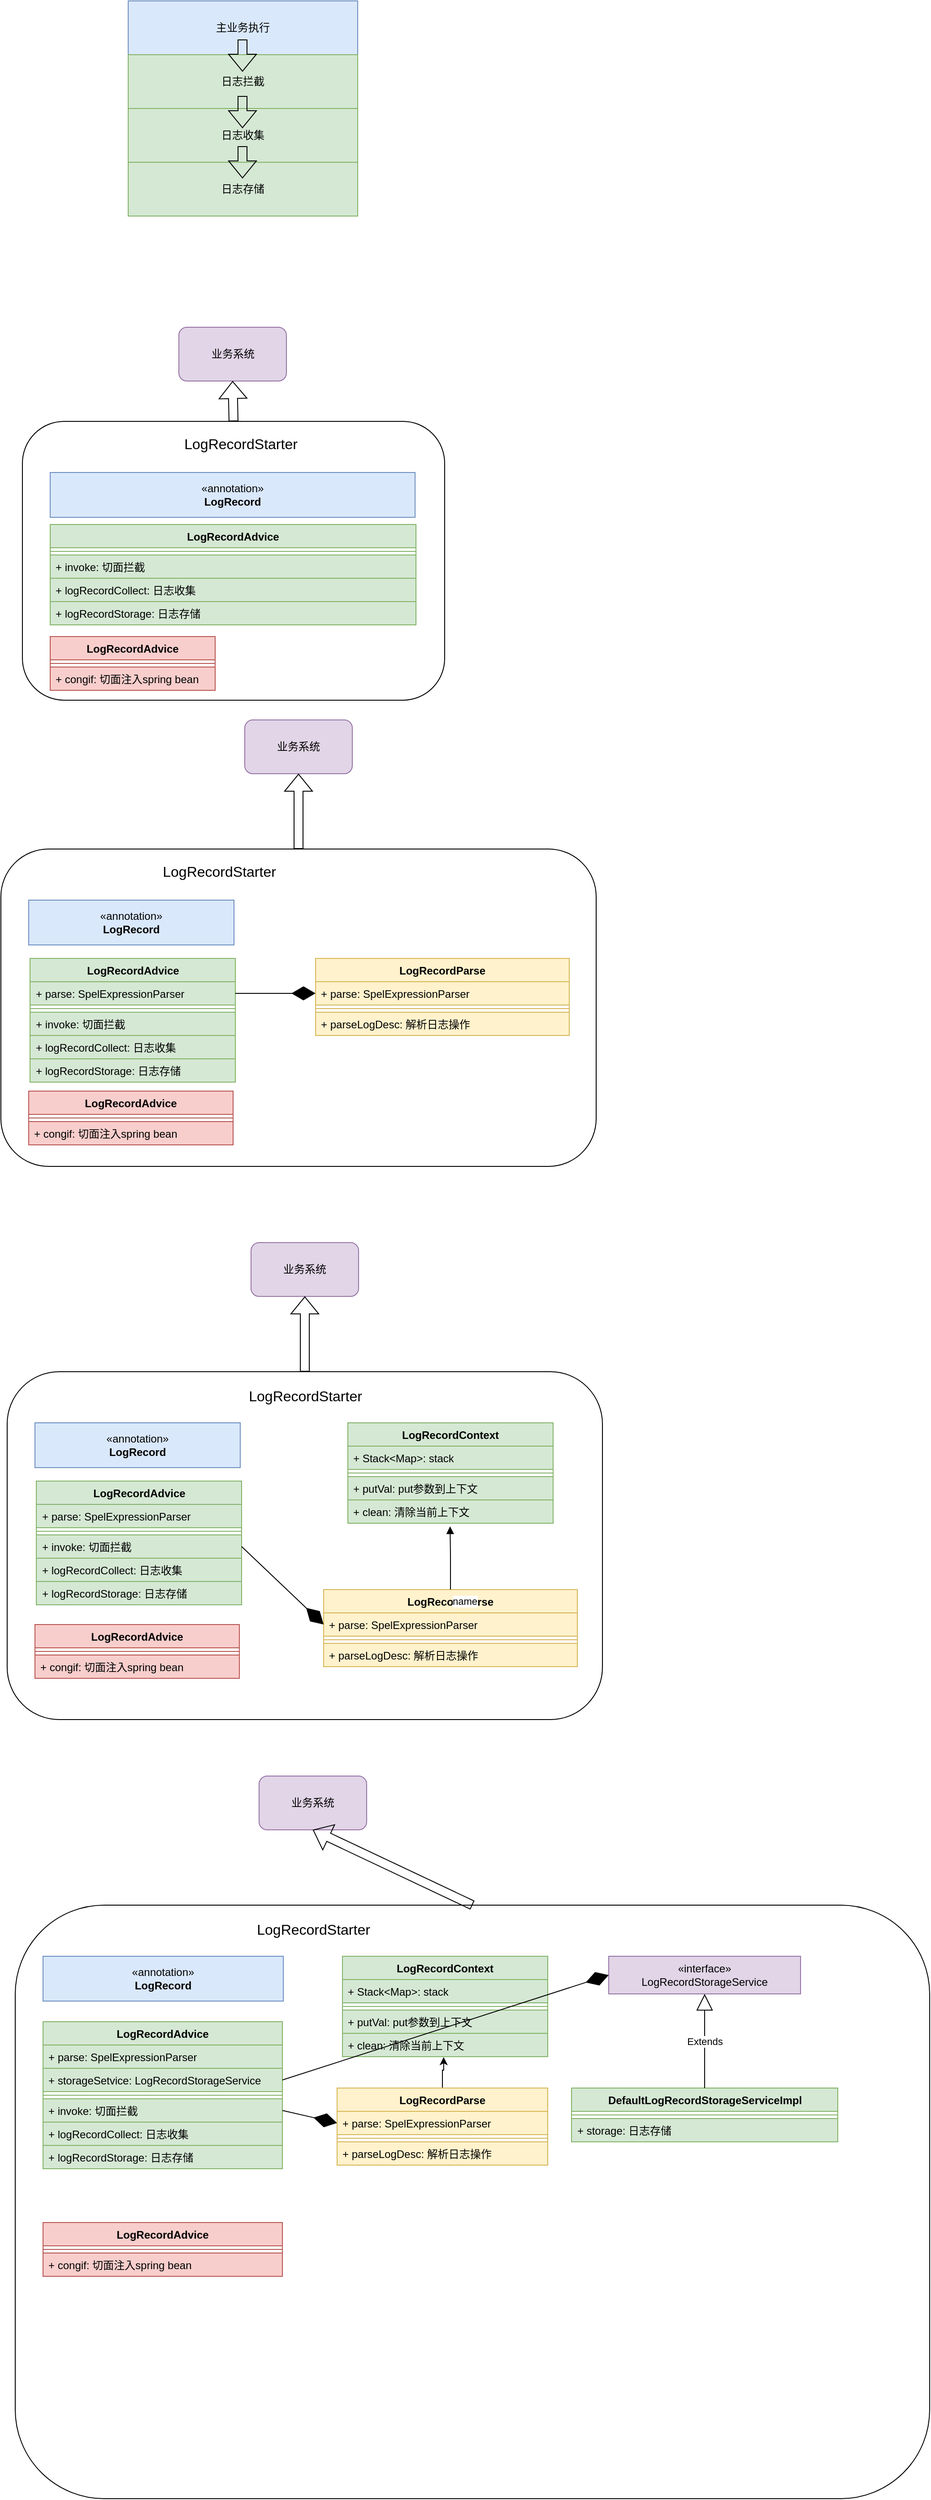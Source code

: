 <mxfile version="21.6.2" type="github">
  <diagram name="第 1 页" id="xs4n87azNwswCmorah3y">
    <mxGraphModel dx="954" dy="616" grid="0" gridSize="10" guides="1" tooltips="1" connect="1" arrows="1" fold="1" page="0" pageScale="1" pageWidth="827" pageHeight="1169" math="0" shadow="0">
      <root>
        <mxCell id="0" />
        <mxCell id="1" parent="0" />
        <mxCell id="AZZZVH1Z4GccfO3t_m8a-24" value="" style="rounded=1;whiteSpace=wrap;html=1;" vertex="1" parent="1">
          <mxGeometry x="128" y="562" width="471" height="311" as="geometry" />
        </mxCell>
        <mxCell id="AZZZVH1Z4GccfO3t_m8a-1" value="主业务执行" style="rounded=0;whiteSpace=wrap;html=1;fillColor=#dae8fc;strokeColor=#6c8ebf;" vertex="1" parent="1">
          <mxGeometry x="246" y="93" width="256" height="60" as="geometry" />
        </mxCell>
        <mxCell id="AZZZVH1Z4GccfO3t_m8a-2" value="日志拦截" style="rounded=0;whiteSpace=wrap;html=1;fillColor=#d5e8d4;strokeColor=#82b366;" vertex="1" parent="1">
          <mxGeometry x="246" y="153" width="256" height="60" as="geometry" />
        </mxCell>
        <mxCell id="AZZZVH1Z4GccfO3t_m8a-3" value="日志收集" style="rounded=0;whiteSpace=wrap;html=1;fillColor=#d5e8d4;strokeColor=#82b366;" vertex="1" parent="1">
          <mxGeometry x="246" y="213" width="256" height="60" as="geometry" />
        </mxCell>
        <mxCell id="AZZZVH1Z4GccfO3t_m8a-4" value="日志存储" style="rounded=0;whiteSpace=wrap;html=1;fillColor=#d5e8d4;strokeColor=#82b366;" vertex="1" parent="1">
          <mxGeometry x="246" y="273" width="256" height="60" as="geometry" />
        </mxCell>
        <mxCell id="AZZZVH1Z4GccfO3t_m8a-5" value="" style="shape=flexArrow;endArrow=classic;html=1;rounded=0;" edge="1" parent="1">
          <mxGeometry width="50" height="50" relative="1" as="geometry">
            <mxPoint x="373.5" y="136" as="sourcePoint" />
            <mxPoint x="373.5" y="172" as="targetPoint" />
          </mxGeometry>
        </mxCell>
        <mxCell id="AZZZVH1Z4GccfO3t_m8a-6" value="" style="shape=flexArrow;endArrow=classic;html=1;rounded=0;" edge="1" parent="1">
          <mxGeometry width="50" height="50" relative="1" as="geometry">
            <mxPoint x="373.5" y="199" as="sourcePoint" />
            <mxPoint x="373.5" y="235" as="targetPoint" />
          </mxGeometry>
        </mxCell>
        <mxCell id="AZZZVH1Z4GccfO3t_m8a-7" value="" style="shape=flexArrow;endArrow=classic;html=1;rounded=0;" edge="1" parent="1">
          <mxGeometry width="50" height="50" relative="1" as="geometry">
            <mxPoint x="373.5" y="255" as="sourcePoint" />
            <mxPoint x="373.5" y="291" as="targetPoint" />
          </mxGeometry>
        </mxCell>
        <mxCell id="AZZZVH1Z4GccfO3t_m8a-12" value="«annotation»&lt;br&gt;&lt;b&gt;LogRecord&lt;/b&gt;" style="html=1;whiteSpace=wrap;fillColor=#dae8fc;strokeColor=#6c8ebf;" vertex="1" parent="1">
          <mxGeometry x="159" y="619" width="407" height="50" as="geometry" />
        </mxCell>
        <mxCell id="AZZZVH1Z4GccfO3t_m8a-13" value="LogRecordAdvice" style="swimlane;fontStyle=1;align=center;verticalAlign=top;childLayout=stackLayout;horizontal=1;startSize=26;horizontalStack=0;resizeParent=1;resizeParentMax=0;resizeLast=0;collapsible=1;marginBottom=0;whiteSpace=wrap;html=1;fillColor=#d5e8d4;strokeColor=#82b366;" vertex="1" parent="1">
          <mxGeometry x="159" y="677" width="408" height="112" as="geometry" />
        </mxCell>
        <mxCell id="AZZZVH1Z4GccfO3t_m8a-15" value="" style="line;strokeWidth=1;fillColor=#d5e8d4;align=left;verticalAlign=middle;spacingTop=-1;spacingLeft=3;spacingRight=3;rotatable=0;labelPosition=right;points=[];portConstraint=eastwest;strokeColor=#82b366;" vertex="1" parent="AZZZVH1Z4GccfO3t_m8a-13">
          <mxGeometry y="26" width="408" height="8" as="geometry" />
        </mxCell>
        <mxCell id="AZZZVH1Z4GccfO3t_m8a-17" value="+&amp;nbsp;invoke&lt;span style=&quot;background-color: initial;&quot;&gt;: 切面拦截&lt;/span&gt;" style="text;strokeColor=#82b366;fillColor=#d5e8d4;align=left;verticalAlign=top;spacingLeft=4;spacingRight=4;overflow=hidden;rotatable=0;points=[[0,0.5],[1,0.5]];portConstraint=eastwest;whiteSpace=wrap;html=1;" vertex="1" parent="AZZZVH1Z4GccfO3t_m8a-13">
          <mxGeometry y="34" width="408" height="26" as="geometry" />
        </mxCell>
        <mxCell id="AZZZVH1Z4GccfO3t_m8a-16" value="+&amp;nbsp;logRecordCollect&lt;span style=&quot;background-color: initial;&quot;&gt;: 日志收集&lt;/span&gt;" style="text;strokeColor=#82b366;fillColor=#d5e8d4;align=left;verticalAlign=top;spacingLeft=4;spacingRight=4;overflow=hidden;rotatable=0;points=[[0,0.5],[1,0.5]];portConstraint=eastwest;whiteSpace=wrap;html=1;" vertex="1" parent="AZZZVH1Z4GccfO3t_m8a-13">
          <mxGeometry y="60" width="408" height="26" as="geometry" />
        </mxCell>
        <mxCell id="AZZZVH1Z4GccfO3t_m8a-18" value="+&amp;nbsp;logRecordStorage&lt;span style=&quot;background-color: initial;&quot;&gt;: 日志存储&lt;/span&gt;" style="text;strokeColor=#82b366;fillColor=#d5e8d4;align=left;verticalAlign=top;spacingLeft=4;spacingRight=4;overflow=hidden;rotatable=0;points=[[0,0.5],[1,0.5]];portConstraint=eastwest;whiteSpace=wrap;html=1;" vertex="1" parent="AZZZVH1Z4GccfO3t_m8a-13">
          <mxGeometry y="86" width="408" height="26" as="geometry" />
        </mxCell>
        <mxCell id="AZZZVH1Z4GccfO3t_m8a-19" value="LogRecordAdvice" style="swimlane;fontStyle=1;align=center;verticalAlign=top;childLayout=stackLayout;horizontal=1;startSize=26;horizontalStack=0;resizeParent=1;resizeParentMax=0;resizeLast=0;collapsible=1;marginBottom=0;whiteSpace=wrap;html=1;fillColor=#f8cecc;strokeColor=#b85450;" vertex="1" parent="1">
          <mxGeometry x="159" y="802" width="184" height="60" as="geometry" />
        </mxCell>
        <mxCell id="AZZZVH1Z4GccfO3t_m8a-20" value="" style="line;strokeWidth=1;fillColor=#f8cecc;align=left;verticalAlign=middle;spacingTop=-1;spacingLeft=3;spacingRight=3;rotatable=0;labelPosition=right;points=[];portConstraint=eastwest;strokeColor=#b85450;" vertex="1" parent="AZZZVH1Z4GccfO3t_m8a-19">
          <mxGeometry y="26" width="184" height="8" as="geometry" />
        </mxCell>
        <mxCell id="AZZZVH1Z4GccfO3t_m8a-21" value="+&amp;nbsp;congif&lt;span style=&quot;background-color: initial;&quot;&gt;: 切面注入spring bean&lt;/span&gt;" style="text;strokeColor=#b85450;fillColor=#f8cecc;align=left;verticalAlign=top;spacingLeft=4;spacingRight=4;overflow=hidden;rotatable=0;points=[[0,0.5],[1,0.5]];portConstraint=eastwest;whiteSpace=wrap;html=1;" vertex="1" parent="AZZZVH1Z4GccfO3t_m8a-19">
          <mxGeometry y="34" width="184" height="26" as="geometry" />
        </mxCell>
        <mxCell id="AZZZVH1Z4GccfO3t_m8a-25" value="&lt;font style=&quot;font-size: 16px;&quot;&gt;LogRecordStarter&amp;nbsp;&lt;/font&gt;" style="text;html=1;strokeColor=none;fillColor=none;align=center;verticalAlign=middle;whiteSpace=wrap;rounded=0;" vertex="1" parent="1">
          <mxGeometry x="212" y="572" width="324" height="30" as="geometry" />
        </mxCell>
        <mxCell id="AZZZVH1Z4GccfO3t_m8a-26" value="业务系统" style="rounded=1;whiteSpace=wrap;html=1;fillColor=#e1d5e7;strokeColor=#9673a6;" vertex="1" parent="1">
          <mxGeometry x="302.5" y="457" width="120" height="60" as="geometry" />
        </mxCell>
        <mxCell id="AZZZVH1Z4GccfO3t_m8a-27" value="" style="shape=flexArrow;endArrow=classic;html=1;rounded=0;exitX=0.5;exitY=0;exitDx=0;exitDy=0;entryX=0.5;entryY=1;entryDx=0;entryDy=0;" edge="1" parent="1" source="AZZZVH1Z4GccfO3t_m8a-24" target="AZZZVH1Z4GccfO3t_m8a-26">
          <mxGeometry width="50" height="50" relative="1" as="geometry">
            <mxPoint x="372" y="522" as="sourcePoint" />
            <mxPoint x="483" y="520" as="targetPoint" />
          </mxGeometry>
        </mxCell>
        <mxCell id="AZZZVH1Z4GccfO3t_m8a-28" value="" style="rounded=1;whiteSpace=wrap;html=1;" vertex="1" parent="1">
          <mxGeometry x="104" y="1039" width="664" height="354" as="geometry" />
        </mxCell>
        <mxCell id="AZZZVH1Z4GccfO3t_m8a-29" value="«annotation»&lt;br&gt;&lt;b&gt;LogRecord&lt;/b&gt;" style="html=1;whiteSpace=wrap;fillColor=#dae8fc;strokeColor=#6c8ebf;" vertex="1" parent="1">
          <mxGeometry x="135" y="1096" width="229" height="50" as="geometry" />
        </mxCell>
        <mxCell id="AZZZVH1Z4GccfO3t_m8a-30" value="LogRecordAdvice" style="swimlane;fontStyle=1;align=center;verticalAlign=top;childLayout=stackLayout;horizontal=1;startSize=26;horizontalStack=0;resizeParent=1;resizeParentMax=0;resizeLast=0;collapsible=1;marginBottom=0;whiteSpace=wrap;html=1;fillColor=#d5e8d4;strokeColor=#82b366;" vertex="1" parent="1">
          <mxGeometry x="136.5" y="1161" width="229" height="138" as="geometry" />
        </mxCell>
        <mxCell id="AZZZVH1Z4GccfO3t_m8a-52" value="+ parse:&amp;nbsp;SpelExpressionParser" style="text;strokeColor=#82b366;fillColor=#d5e8d4;align=left;verticalAlign=top;spacingLeft=4;spacingRight=4;overflow=hidden;rotatable=0;points=[[0,0.5],[1,0.5]];portConstraint=eastwest;whiteSpace=wrap;html=1;" vertex="1" parent="AZZZVH1Z4GccfO3t_m8a-30">
          <mxGeometry y="26" width="229" height="26" as="geometry" />
        </mxCell>
        <mxCell id="AZZZVH1Z4GccfO3t_m8a-31" value="" style="line;strokeWidth=1;fillColor=#d5e8d4;align=left;verticalAlign=middle;spacingTop=-1;spacingLeft=3;spacingRight=3;rotatable=0;labelPosition=right;points=[];portConstraint=eastwest;strokeColor=#82b366;" vertex="1" parent="AZZZVH1Z4GccfO3t_m8a-30">
          <mxGeometry y="52" width="229" height="8" as="geometry" />
        </mxCell>
        <mxCell id="AZZZVH1Z4GccfO3t_m8a-32" value="+&amp;nbsp;invoke&lt;span style=&quot;background-color: initial;&quot;&gt;: 切面拦截&lt;/span&gt;" style="text;strokeColor=#82b366;fillColor=#d5e8d4;align=left;verticalAlign=top;spacingLeft=4;spacingRight=4;overflow=hidden;rotatable=0;points=[[0,0.5],[1,0.5]];portConstraint=eastwest;whiteSpace=wrap;html=1;" vertex="1" parent="AZZZVH1Z4GccfO3t_m8a-30">
          <mxGeometry y="60" width="229" height="26" as="geometry" />
        </mxCell>
        <mxCell id="AZZZVH1Z4GccfO3t_m8a-33" value="+&amp;nbsp;logRecordCollect&lt;span style=&quot;background-color: initial;&quot;&gt;: 日志收集&lt;/span&gt;" style="text;strokeColor=#82b366;fillColor=#d5e8d4;align=left;verticalAlign=top;spacingLeft=4;spacingRight=4;overflow=hidden;rotatable=0;points=[[0,0.5],[1,0.5]];portConstraint=eastwest;whiteSpace=wrap;html=1;" vertex="1" parent="AZZZVH1Z4GccfO3t_m8a-30">
          <mxGeometry y="86" width="229" height="26" as="geometry" />
        </mxCell>
        <mxCell id="AZZZVH1Z4GccfO3t_m8a-34" value="+&amp;nbsp;logRecordStorage&lt;span style=&quot;background-color: initial;&quot;&gt;: 日志存储&lt;/span&gt;" style="text;strokeColor=#82b366;fillColor=#d5e8d4;align=left;verticalAlign=top;spacingLeft=4;spacingRight=4;overflow=hidden;rotatable=0;points=[[0,0.5],[1,0.5]];portConstraint=eastwest;whiteSpace=wrap;html=1;" vertex="1" parent="AZZZVH1Z4GccfO3t_m8a-30">
          <mxGeometry y="112" width="229" height="26" as="geometry" />
        </mxCell>
        <mxCell id="AZZZVH1Z4GccfO3t_m8a-35" value="LogRecordAdvice" style="swimlane;fontStyle=1;align=center;verticalAlign=top;childLayout=stackLayout;horizontal=1;startSize=26;horizontalStack=0;resizeParent=1;resizeParentMax=0;resizeLast=0;collapsible=1;marginBottom=0;whiteSpace=wrap;html=1;fillColor=#f8cecc;strokeColor=#b85450;" vertex="1" parent="1">
          <mxGeometry x="135" y="1309" width="228" height="60" as="geometry" />
        </mxCell>
        <mxCell id="AZZZVH1Z4GccfO3t_m8a-36" value="" style="line;strokeWidth=1;fillColor=#f8cecc;align=left;verticalAlign=middle;spacingTop=-1;spacingLeft=3;spacingRight=3;rotatable=0;labelPosition=right;points=[];portConstraint=eastwest;strokeColor=#b85450;" vertex="1" parent="AZZZVH1Z4GccfO3t_m8a-35">
          <mxGeometry y="26" width="228" height="8" as="geometry" />
        </mxCell>
        <mxCell id="AZZZVH1Z4GccfO3t_m8a-37" value="+&amp;nbsp;congif&lt;span style=&quot;background-color: initial;&quot;&gt;: 切面注入spring bean&lt;/span&gt;" style="text;strokeColor=#b85450;fillColor=#f8cecc;align=left;verticalAlign=top;spacingLeft=4;spacingRight=4;overflow=hidden;rotatable=0;points=[[0,0.5],[1,0.5]];portConstraint=eastwest;whiteSpace=wrap;html=1;" vertex="1" parent="AZZZVH1Z4GccfO3t_m8a-35">
          <mxGeometry y="34" width="228" height="26" as="geometry" />
        </mxCell>
        <mxCell id="AZZZVH1Z4GccfO3t_m8a-38" value="&lt;font style=&quot;font-size: 16px;&quot;&gt;LogRecordStarter&amp;nbsp;&lt;/font&gt;" style="text;html=1;strokeColor=none;fillColor=none;align=center;verticalAlign=middle;whiteSpace=wrap;rounded=0;" vertex="1" parent="1">
          <mxGeometry x="188" y="1049" width="324" height="30" as="geometry" />
        </mxCell>
        <mxCell id="AZZZVH1Z4GccfO3t_m8a-39" value="业务系统" style="rounded=1;whiteSpace=wrap;html=1;fillColor=#e1d5e7;strokeColor=#9673a6;" vertex="1" parent="1">
          <mxGeometry x="376" y="895" width="120" height="60" as="geometry" />
        </mxCell>
        <mxCell id="AZZZVH1Z4GccfO3t_m8a-40" value="" style="shape=flexArrow;endArrow=classic;html=1;rounded=0;exitX=0.5;exitY=0;exitDx=0;exitDy=0;entryX=0.5;entryY=1;entryDx=0;entryDy=0;" edge="1" parent="1" source="AZZZVH1Z4GccfO3t_m8a-28" target="AZZZVH1Z4GccfO3t_m8a-39">
          <mxGeometry width="50" height="50" relative="1" as="geometry">
            <mxPoint x="348" y="999" as="sourcePoint" />
            <mxPoint x="459" y="997" as="targetPoint" />
          </mxGeometry>
        </mxCell>
        <mxCell id="AZZZVH1Z4GccfO3t_m8a-47" value="LogRecordParse" style="swimlane;fontStyle=1;align=center;verticalAlign=top;childLayout=stackLayout;horizontal=1;startSize=26;horizontalStack=0;resizeParent=1;resizeParentMax=0;resizeLast=0;collapsible=1;marginBottom=0;whiteSpace=wrap;html=1;fillColor=#fff2cc;strokeColor=#d6b656;" vertex="1" parent="1">
          <mxGeometry x="455" y="1161" width="283" height="86" as="geometry" />
        </mxCell>
        <mxCell id="AZZZVH1Z4GccfO3t_m8a-48" value="+ parse:&amp;nbsp;SpelExpressionParser" style="text;strokeColor=#d6b656;fillColor=#fff2cc;align=left;verticalAlign=top;spacingLeft=4;spacingRight=4;overflow=hidden;rotatable=0;points=[[0,0.5],[1,0.5]];portConstraint=eastwest;whiteSpace=wrap;html=1;" vertex="1" parent="AZZZVH1Z4GccfO3t_m8a-47">
          <mxGeometry y="26" width="283" height="26" as="geometry" />
        </mxCell>
        <mxCell id="AZZZVH1Z4GccfO3t_m8a-49" value="" style="line;strokeWidth=1;fillColor=#fff2cc;align=left;verticalAlign=middle;spacingTop=-1;spacingLeft=3;spacingRight=3;rotatable=0;labelPosition=right;points=[];portConstraint=eastwest;strokeColor=#d6b656;" vertex="1" parent="AZZZVH1Z4GccfO3t_m8a-47">
          <mxGeometry y="52" width="283" height="8" as="geometry" />
        </mxCell>
        <mxCell id="AZZZVH1Z4GccfO3t_m8a-50" value="+ parseLogDesc: 解析日志操作" style="text;strokeColor=#d6b656;fillColor=#fff2cc;align=left;verticalAlign=top;spacingLeft=4;spacingRight=4;overflow=hidden;rotatable=0;points=[[0,0.5],[1,0.5]];portConstraint=eastwest;whiteSpace=wrap;html=1;" vertex="1" parent="AZZZVH1Z4GccfO3t_m8a-47">
          <mxGeometry y="60" width="283" height="26" as="geometry" />
        </mxCell>
        <mxCell id="AZZZVH1Z4GccfO3t_m8a-53" value="" style="endArrow=diamondThin;endFill=1;endSize=24;html=1;rounded=0;entryX=0;entryY=0.5;entryDx=0;entryDy=0;exitX=1;exitY=0.5;exitDx=0;exitDy=0;" edge="1" parent="1" source="AZZZVH1Z4GccfO3t_m8a-52" target="AZZZVH1Z4GccfO3t_m8a-48">
          <mxGeometry width="160" relative="1" as="geometry">
            <mxPoint x="392" y="1281" as="sourcePoint" />
            <mxPoint x="552" y="1281" as="targetPoint" />
          </mxGeometry>
        </mxCell>
        <mxCell id="AZZZVH1Z4GccfO3t_m8a-54" value="" style="rounded=1;whiteSpace=wrap;html=1;" vertex="1" parent="1">
          <mxGeometry x="111" y="1622" width="664" height="388" as="geometry" />
        </mxCell>
        <mxCell id="AZZZVH1Z4GccfO3t_m8a-55" value="«annotation»&lt;br&gt;&lt;b&gt;LogRecord&lt;/b&gt;" style="html=1;whiteSpace=wrap;fillColor=#dae8fc;strokeColor=#6c8ebf;" vertex="1" parent="1">
          <mxGeometry x="142" y="1679" width="229" height="50" as="geometry" />
        </mxCell>
        <mxCell id="AZZZVH1Z4GccfO3t_m8a-56" value="LogRecordAdvice" style="swimlane;fontStyle=1;align=center;verticalAlign=top;childLayout=stackLayout;horizontal=1;startSize=26;horizontalStack=0;resizeParent=1;resizeParentMax=0;resizeLast=0;collapsible=1;marginBottom=0;whiteSpace=wrap;html=1;fillColor=#d5e8d4;strokeColor=#82b366;" vertex="1" parent="1">
          <mxGeometry x="143.5" y="1744" width="229" height="138" as="geometry" />
        </mxCell>
        <mxCell id="AZZZVH1Z4GccfO3t_m8a-57" value="+ parse:&amp;nbsp;SpelExpressionParser" style="text;strokeColor=#82b366;fillColor=#d5e8d4;align=left;verticalAlign=top;spacingLeft=4;spacingRight=4;overflow=hidden;rotatable=0;points=[[0,0.5],[1,0.5]];portConstraint=eastwest;whiteSpace=wrap;html=1;" vertex="1" parent="AZZZVH1Z4GccfO3t_m8a-56">
          <mxGeometry y="26" width="229" height="26" as="geometry" />
        </mxCell>
        <mxCell id="AZZZVH1Z4GccfO3t_m8a-58" value="" style="line;strokeWidth=1;fillColor=#d5e8d4;align=left;verticalAlign=middle;spacingTop=-1;spacingLeft=3;spacingRight=3;rotatable=0;labelPosition=right;points=[];portConstraint=eastwest;strokeColor=#82b366;" vertex="1" parent="AZZZVH1Z4GccfO3t_m8a-56">
          <mxGeometry y="52" width="229" height="8" as="geometry" />
        </mxCell>
        <mxCell id="AZZZVH1Z4GccfO3t_m8a-59" value="+&amp;nbsp;invoke&lt;span style=&quot;background-color: initial;&quot;&gt;: 切面拦截&lt;/span&gt;" style="text;strokeColor=#82b366;fillColor=#d5e8d4;align=left;verticalAlign=top;spacingLeft=4;spacingRight=4;overflow=hidden;rotatable=0;points=[[0,0.5],[1,0.5]];portConstraint=eastwest;whiteSpace=wrap;html=1;" vertex="1" parent="AZZZVH1Z4GccfO3t_m8a-56">
          <mxGeometry y="60" width="229" height="26" as="geometry" />
        </mxCell>
        <mxCell id="AZZZVH1Z4GccfO3t_m8a-60" value="+&amp;nbsp;logRecordCollect&lt;span style=&quot;background-color: initial;&quot;&gt;: 日志收集&lt;/span&gt;" style="text;strokeColor=#82b366;fillColor=#d5e8d4;align=left;verticalAlign=top;spacingLeft=4;spacingRight=4;overflow=hidden;rotatable=0;points=[[0,0.5],[1,0.5]];portConstraint=eastwest;whiteSpace=wrap;html=1;" vertex="1" parent="AZZZVH1Z4GccfO3t_m8a-56">
          <mxGeometry y="86" width="229" height="26" as="geometry" />
        </mxCell>
        <mxCell id="AZZZVH1Z4GccfO3t_m8a-61" value="+&amp;nbsp;logRecordStorage&lt;span style=&quot;background-color: initial;&quot;&gt;: 日志存储&lt;/span&gt;" style="text;strokeColor=#82b366;fillColor=#d5e8d4;align=left;verticalAlign=top;spacingLeft=4;spacingRight=4;overflow=hidden;rotatable=0;points=[[0,0.5],[1,0.5]];portConstraint=eastwest;whiteSpace=wrap;html=1;" vertex="1" parent="AZZZVH1Z4GccfO3t_m8a-56">
          <mxGeometry y="112" width="229" height="26" as="geometry" />
        </mxCell>
        <mxCell id="AZZZVH1Z4GccfO3t_m8a-62" value="LogRecordAdvice" style="swimlane;fontStyle=1;align=center;verticalAlign=top;childLayout=stackLayout;horizontal=1;startSize=26;horizontalStack=0;resizeParent=1;resizeParentMax=0;resizeLast=0;collapsible=1;marginBottom=0;whiteSpace=wrap;html=1;fillColor=#f8cecc;strokeColor=#b85450;" vertex="1" parent="1">
          <mxGeometry x="142" y="1904" width="228" height="60" as="geometry" />
        </mxCell>
        <mxCell id="AZZZVH1Z4GccfO3t_m8a-63" value="" style="line;strokeWidth=1;fillColor=#f8cecc;align=left;verticalAlign=middle;spacingTop=-1;spacingLeft=3;spacingRight=3;rotatable=0;labelPosition=right;points=[];portConstraint=eastwest;strokeColor=#b85450;" vertex="1" parent="AZZZVH1Z4GccfO3t_m8a-62">
          <mxGeometry y="26" width="228" height="8" as="geometry" />
        </mxCell>
        <mxCell id="AZZZVH1Z4GccfO3t_m8a-64" value="+&amp;nbsp;congif&lt;span style=&quot;background-color: initial;&quot;&gt;: 切面注入spring bean&lt;/span&gt;" style="text;strokeColor=#b85450;fillColor=#f8cecc;align=left;verticalAlign=top;spacingLeft=4;spacingRight=4;overflow=hidden;rotatable=0;points=[[0,0.5],[1,0.5]];portConstraint=eastwest;whiteSpace=wrap;html=1;" vertex="1" parent="AZZZVH1Z4GccfO3t_m8a-62">
          <mxGeometry y="34" width="228" height="26" as="geometry" />
        </mxCell>
        <mxCell id="AZZZVH1Z4GccfO3t_m8a-65" value="&lt;font style=&quot;font-size: 16px;&quot;&gt;LogRecordStarter&amp;nbsp;&lt;/font&gt;" style="text;html=1;strokeColor=none;fillColor=none;align=center;verticalAlign=middle;whiteSpace=wrap;rounded=0;" vertex="1" parent="1">
          <mxGeometry x="284" y="1634" width="324" height="30" as="geometry" />
        </mxCell>
        <mxCell id="AZZZVH1Z4GccfO3t_m8a-66" value="业务系统" style="rounded=1;whiteSpace=wrap;html=1;fillColor=#e1d5e7;strokeColor=#9673a6;" vertex="1" parent="1">
          <mxGeometry x="383" y="1478" width="120" height="60" as="geometry" />
        </mxCell>
        <mxCell id="AZZZVH1Z4GccfO3t_m8a-67" value="" style="shape=flexArrow;endArrow=classic;html=1;rounded=0;exitX=0.5;exitY=0;exitDx=0;exitDy=0;entryX=0.5;entryY=1;entryDx=0;entryDy=0;" edge="1" parent="1" source="AZZZVH1Z4GccfO3t_m8a-54" target="AZZZVH1Z4GccfO3t_m8a-66">
          <mxGeometry width="50" height="50" relative="1" as="geometry">
            <mxPoint x="355" y="1582" as="sourcePoint" />
            <mxPoint x="466" y="1580" as="targetPoint" />
          </mxGeometry>
        </mxCell>
        <mxCell id="AZZZVH1Z4GccfO3t_m8a-68" value="LogRecordParse" style="swimlane;fontStyle=1;align=center;verticalAlign=top;childLayout=stackLayout;horizontal=1;startSize=26;horizontalStack=0;resizeParent=1;resizeParentMax=0;resizeLast=0;collapsible=1;marginBottom=0;whiteSpace=wrap;html=1;fillColor=#fff2cc;strokeColor=#d6b656;" vertex="1" parent="1">
          <mxGeometry x="464" y="1865" width="283" height="86" as="geometry" />
        </mxCell>
        <mxCell id="AZZZVH1Z4GccfO3t_m8a-69" value="+ parse:&amp;nbsp;SpelExpressionParser" style="text;strokeColor=#d6b656;fillColor=#fff2cc;align=left;verticalAlign=top;spacingLeft=4;spacingRight=4;overflow=hidden;rotatable=0;points=[[0,0.5],[1,0.5]];portConstraint=eastwest;whiteSpace=wrap;html=1;" vertex="1" parent="AZZZVH1Z4GccfO3t_m8a-68">
          <mxGeometry y="26" width="283" height="26" as="geometry" />
        </mxCell>
        <mxCell id="AZZZVH1Z4GccfO3t_m8a-70" value="" style="line;strokeWidth=1;fillColor=#fff2cc;align=left;verticalAlign=middle;spacingTop=-1;spacingLeft=3;spacingRight=3;rotatable=0;labelPosition=right;points=[];portConstraint=eastwest;strokeColor=#d6b656;" vertex="1" parent="AZZZVH1Z4GccfO3t_m8a-68">
          <mxGeometry y="52" width="283" height="8" as="geometry" />
        </mxCell>
        <mxCell id="AZZZVH1Z4GccfO3t_m8a-71" value="+ parseLogDesc: 解析日志操作" style="text;strokeColor=#d6b656;fillColor=#fff2cc;align=left;verticalAlign=top;spacingLeft=4;spacingRight=4;overflow=hidden;rotatable=0;points=[[0,0.5],[1,0.5]];portConstraint=eastwest;whiteSpace=wrap;html=1;" vertex="1" parent="AZZZVH1Z4GccfO3t_m8a-68">
          <mxGeometry y="60" width="283" height="26" as="geometry" />
        </mxCell>
        <mxCell id="AZZZVH1Z4GccfO3t_m8a-72" value="" style="endArrow=diamondThin;endFill=1;endSize=24;html=1;rounded=0;entryX=0;entryY=0.5;entryDx=0;entryDy=0;exitX=1;exitY=0.5;exitDx=0;exitDy=0;" edge="1" parent="1" source="AZZZVH1Z4GccfO3t_m8a-59" target="AZZZVH1Z4GccfO3t_m8a-69">
          <mxGeometry width="160" relative="1" as="geometry">
            <mxPoint x="399" y="1864" as="sourcePoint" />
            <mxPoint x="559" y="1864" as="targetPoint" />
          </mxGeometry>
        </mxCell>
        <mxCell id="AZZZVH1Z4GccfO3t_m8a-73" value="LogRecordContext" style="swimlane;fontStyle=1;align=center;verticalAlign=top;childLayout=stackLayout;horizontal=1;startSize=26;horizontalStack=0;resizeParent=1;resizeParentMax=0;resizeLast=0;collapsible=1;marginBottom=0;whiteSpace=wrap;html=1;fillColor=#d5e8d4;strokeColor=#82b366;" vertex="1" parent="1">
          <mxGeometry x="491" y="1679" width="229" height="112" as="geometry" />
        </mxCell>
        <mxCell id="AZZZVH1Z4GccfO3t_m8a-74" value="+ Stack&amp;lt;Map&amp;gt;: stack" style="text;strokeColor=#82b366;fillColor=#d5e8d4;align=left;verticalAlign=top;spacingLeft=4;spacingRight=4;overflow=hidden;rotatable=0;points=[[0,0.5],[1,0.5]];portConstraint=eastwest;whiteSpace=wrap;html=1;" vertex="1" parent="AZZZVH1Z4GccfO3t_m8a-73">
          <mxGeometry y="26" width="229" height="26" as="geometry" />
        </mxCell>
        <mxCell id="AZZZVH1Z4GccfO3t_m8a-75" value="" style="line;strokeWidth=1;fillColor=#d5e8d4;align=left;verticalAlign=middle;spacingTop=-1;spacingLeft=3;spacingRight=3;rotatable=0;labelPosition=right;points=[];portConstraint=eastwest;strokeColor=#82b366;" vertex="1" parent="AZZZVH1Z4GccfO3t_m8a-73">
          <mxGeometry y="52" width="229" height="8" as="geometry" />
        </mxCell>
        <mxCell id="AZZZVH1Z4GccfO3t_m8a-77" value="+&amp;nbsp;putVal&lt;span style=&quot;background-color: initial;&quot;&gt;: put参数到上下文&lt;/span&gt;" style="text;strokeColor=#82b366;fillColor=#d5e8d4;align=left;verticalAlign=top;spacingLeft=4;spacingRight=4;overflow=hidden;rotatable=0;points=[[0,0.5],[1,0.5]];portConstraint=eastwest;whiteSpace=wrap;html=1;" vertex="1" parent="AZZZVH1Z4GccfO3t_m8a-73">
          <mxGeometry y="60" width="229" height="26" as="geometry" />
        </mxCell>
        <mxCell id="AZZZVH1Z4GccfO3t_m8a-78" value="+&amp;nbsp;clean&lt;span style=&quot;background-color: initial;&quot;&gt;: 清除当前上下文&lt;/span&gt;" style="text;strokeColor=#82b366;fillColor=#d5e8d4;align=left;verticalAlign=top;spacingLeft=4;spacingRight=4;overflow=hidden;rotatable=0;points=[[0,0.5],[1,0.5]];portConstraint=eastwest;whiteSpace=wrap;html=1;" vertex="1" parent="AZZZVH1Z4GccfO3t_m8a-73">
          <mxGeometry y="86" width="229" height="26" as="geometry" />
        </mxCell>
        <mxCell id="AZZZVH1Z4GccfO3t_m8a-79" value="name" style="endArrow=block;endFill=1;html=1;edgeStyle=orthogonalEdgeStyle;align=left;verticalAlign=top;rounded=0;entryX=0.498;entryY=1.135;entryDx=0;entryDy=0;entryPerimeter=0;exitX=0.5;exitY=0;exitDx=0;exitDy=0;" edge="1" parent="1" source="AZZZVH1Z4GccfO3t_m8a-68" target="AZZZVH1Z4GccfO3t_m8a-78">
          <mxGeometry x="-1" relative="1" as="geometry">
            <mxPoint x="508" y="1834" as="sourcePoint" />
            <mxPoint x="668" y="1834" as="targetPoint" />
            <Array as="points">
              <mxPoint x="605" y="1828" />
            </Array>
          </mxGeometry>
        </mxCell>
        <mxCell id="AZZZVH1Z4GccfO3t_m8a-81" value="" style="rounded=1;whiteSpace=wrap;html=1;" vertex="1" parent="1">
          <mxGeometry x="120" y="2217" width="1020" height="662" as="geometry" />
        </mxCell>
        <mxCell id="AZZZVH1Z4GccfO3t_m8a-82" value="«annotation»&lt;br&gt;&lt;b&gt;LogRecord&lt;/b&gt;" style="html=1;whiteSpace=wrap;fillColor=#dae8fc;strokeColor=#6c8ebf;" vertex="1" parent="1">
          <mxGeometry x="151" y="2274" width="268" height="50" as="geometry" />
        </mxCell>
        <mxCell id="AZZZVH1Z4GccfO3t_m8a-83" value="LogRecordAdvice" style="swimlane;fontStyle=1;align=center;verticalAlign=top;childLayout=stackLayout;horizontal=1;startSize=26;horizontalStack=0;resizeParent=1;resizeParentMax=0;resizeLast=0;collapsible=1;marginBottom=0;whiteSpace=wrap;html=1;fillColor=#d5e8d4;strokeColor=#82b366;" vertex="1" parent="1">
          <mxGeometry x="151" y="2347" width="267" height="164" as="geometry" />
        </mxCell>
        <mxCell id="AZZZVH1Z4GccfO3t_m8a-84" value="+ parse:&amp;nbsp;SpelExpressionParser" style="text;strokeColor=#82b366;fillColor=#d5e8d4;align=left;verticalAlign=top;spacingLeft=4;spacingRight=4;overflow=hidden;rotatable=0;points=[[0,0.5],[1,0.5]];portConstraint=eastwest;whiteSpace=wrap;html=1;" vertex="1" parent="AZZZVH1Z4GccfO3t_m8a-83">
          <mxGeometry y="26" width="267" height="26" as="geometry" />
        </mxCell>
        <mxCell id="AZZZVH1Z4GccfO3t_m8a-116" value="+ storageSetvice:&amp;nbsp;LogRecordStorageService" style="text;strokeColor=#82b366;fillColor=#d5e8d4;align=left;verticalAlign=top;spacingLeft=4;spacingRight=4;overflow=hidden;rotatable=0;points=[[0,0.5],[1,0.5]];portConstraint=eastwest;whiteSpace=wrap;html=1;" vertex="1" parent="AZZZVH1Z4GccfO3t_m8a-83">
          <mxGeometry y="52" width="267" height="26" as="geometry" />
        </mxCell>
        <mxCell id="AZZZVH1Z4GccfO3t_m8a-85" value="" style="line;strokeWidth=1;fillColor=#d5e8d4;align=left;verticalAlign=middle;spacingTop=-1;spacingLeft=3;spacingRight=3;rotatable=0;labelPosition=right;points=[];portConstraint=eastwest;strokeColor=#82b366;" vertex="1" parent="AZZZVH1Z4GccfO3t_m8a-83">
          <mxGeometry y="78" width="267" height="8" as="geometry" />
        </mxCell>
        <mxCell id="AZZZVH1Z4GccfO3t_m8a-86" value="+&amp;nbsp;invoke&lt;span style=&quot;background-color: initial;&quot;&gt;: 切面拦截&lt;/span&gt;" style="text;strokeColor=#82b366;fillColor=#d5e8d4;align=left;verticalAlign=top;spacingLeft=4;spacingRight=4;overflow=hidden;rotatable=0;points=[[0,0.5],[1,0.5]];portConstraint=eastwest;whiteSpace=wrap;html=1;" vertex="1" parent="AZZZVH1Z4GccfO3t_m8a-83">
          <mxGeometry y="86" width="267" height="26" as="geometry" />
        </mxCell>
        <mxCell id="AZZZVH1Z4GccfO3t_m8a-87" value="+&amp;nbsp;logRecordCollect&lt;span style=&quot;background-color: initial;&quot;&gt;: 日志收集&lt;/span&gt;" style="text;strokeColor=#82b366;fillColor=#d5e8d4;align=left;verticalAlign=top;spacingLeft=4;spacingRight=4;overflow=hidden;rotatable=0;points=[[0,0.5],[1,0.5]];portConstraint=eastwest;whiteSpace=wrap;html=1;" vertex="1" parent="AZZZVH1Z4GccfO3t_m8a-83">
          <mxGeometry y="112" width="267" height="26" as="geometry" />
        </mxCell>
        <mxCell id="AZZZVH1Z4GccfO3t_m8a-88" value="+&amp;nbsp;logRecordStorage&lt;span style=&quot;background-color: initial;&quot;&gt;: 日志存储&lt;/span&gt;" style="text;strokeColor=#82b366;fillColor=#d5e8d4;align=left;verticalAlign=top;spacingLeft=4;spacingRight=4;overflow=hidden;rotatable=0;points=[[0,0.5],[1,0.5]];portConstraint=eastwest;whiteSpace=wrap;html=1;" vertex="1" parent="AZZZVH1Z4GccfO3t_m8a-83">
          <mxGeometry y="138" width="267" height="26" as="geometry" />
        </mxCell>
        <mxCell id="AZZZVH1Z4GccfO3t_m8a-92" value="&lt;font style=&quot;font-size: 16px;&quot;&gt;LogRecordStarter&amp;nbsp;&lt;/font&gt;" style="text;html=1;strokeColor=none;fillColor=none;align=center;verticalAlign=middle;whiteSpace=wrap;rounded=0;" vertex="1" parent="1">
          <mxGeometry x="293" y="2229" width="324" height="30" as="geometry" />
        </mxCell>
        <mxCell id="AZZZVH1Z4GccfO3t_m8a-93" value="业务系统" style="rounded=1;whiteSpace=wrap;html=1;fillColor=#e1d5e7;strokeColor=#9673a6;" vertex="1" parent="1">
          <mxGeometry x="392" y="2073" width="120" height="60" as="geometry" />
        </mxCell>
        <mxCell id="AZZZVH1Z4GccfO3t_m8a-94" value="" style="shape=flexArrow;endArrow=classic;html=1;rounded=0;exitX=0.5;exitY=0;exitDx=0;exitDy=0;entryX=0.5;entryY=1;entryDx=0;entryDy=0;" edge="1" parent="1" source="AZZZVH1Z4GccfO3t_m8a-81" target="AZZZVH1Z4GccfO3t_m8a-93">
          <mxGeometry width="50" height="50" relative="1" as="geometry">
            <mxPoint x="364" y="2177" as="sourcePoint" />
            <mxPoint x="475" y="2175" as="targetPoint" />
          </mxGeometry>
        </mxCell>
        <mxCell id="AZZZVH1Z4GccfO3t_m8a-106" style="edgeStyle=orthogonalEdgeStyle;rounded=0;orthogonalLoop=1;jettySize=auto;html=1;entryX=0.493;entryY=1.019;entryDx=0;entryDy=0;entryPerimeter=0;" edge="1" parent="1" source="AZZZVH1Z4GccfO3t_m8a-95" target="AZZZVH1Z4GccfO3t_m8a-104">
          <mxGeometry relative="1" as="geometry" />
        </mxCell>
        <mxCell id="AZZZVH1Z4GccfO3t_m8a-95" value="LogRecordParse" style="swimlane;fontStyle=1;align=center;verticalAlign=top;childLayout=stackLayout;horizontal=1;startSize=26;horizontalStack=0;resizeParent=1;resizeParentMax=0;resizeLast=0;collapsible=1;marginBottom=0;whiteSpace=wrap;html=1;fillColor=#fff2cc;strokeColor=#d6b656;" vertex="1" parent="1">
          <mxGeometry x="479" y="2421" width="235" height="86" as="geometry" />
        </mxCell>
        <mxCell id="AZZZVH1Z4GccfO3t_m8a-96" value="+ parse:&amp;nbsp;SpelExpressionParser" style="text;strokeColor=#d6b656;fillColor=#fff2cc;align=left;verticalAlign=top;spacingLeft=4;spacingRight=4;overflow=hidden;rotatable=0;points=[[0,0.5],[1,0.5]];portConstraint=eastwest;whiteSpace=wrap;html=1;" vertex="1" parent="AZZZVH1Z4GccfO3t_m8a-95">
          <mxGeometry y="26" width="235" height="26" as="geometry" />
        </mxCell>
        <mxCell id="AZZZVH1Z4GccfO3t_m8a-97" value="" style="line;strokeWidth=1;fillColor=#fff2cc;align=left;verticalAlign=middle;spacingTop=-1;spacingLeft=3;spacingRight=3;rotatable=0;labelPosition=right;points=[];portConstraint=eastwest;strokeColor=#d6b656;" vertex="1" parent="AZZZVH1Z4GccfO3t_m8a-95">
          <mxGeometry y="52" width="235" height="8" as="geometry" />
        </mxCell>
        <mxCell id="AZZZVH1Z4GccfO3t_m8a-98" value="+ parseLogDesc: 解析日志操作" style="text;strokeColor=#d6b656;fillColor=#fff2cc;align=left;verticalAlign=top;spacingLeft=4;spacingRight=4;overflow=hidden;rotatable=0;points=[[0,0.5],[1,0.5]];portConstraint=eastwest;whiteSpace=wrap;html=1;" vertex="1" parent="AZZZVH1Z4GccfO3t_m8a-95">
          <mxGeometry y="60" width="235" height="26" as="geometry" />
        </mxCell>
        <mxCell id="AZZZVH1Z4GccfO3t_m8a-99" value="" style="endArrow=diamondThin;endFill=1;endSize=24;html=1;rounded=0;entryX=0;entryY=0.5;entryDx=0;entryDy=0;exitX=1;exitY=0.5;exitDx=0;exitDy=0;" edge="1" parent="1" source="AZZZVH1Z4GccfO3t_m8a-86" target="AZZZVH1Z4GccfO3t_m8a-96">
          <mxGeometry width="160" relative="1" as="geometry">
            <mxPoint x="408" y="2459" as="sourcePoint" />
            <mxPoint x="568" y="2459" as="targetPoint" />
          </mxGeometry>
        </mxCell>
        <mxCell id="AZZZVH1Z4GccfO3t_m8a-100" value="LogRecordContext" style="swimlane;fontStyle=1;align=center;verticalAlign=top;childLayout=stackLayout;horizontal=1;startSize=26;horizontalStack=0;resizeParent=1;resizeParentMax=0;resizeLast=0;collapsible=1;marginBottom=0;whiteSpace=wrap;html=1;fillColor=#d5e8d4;strokeColor=#82b366;" vertex="1" parent="1">
          <mxGeometry x="485" y="2274" width="229" height="112" as="geometry" />
        </mxCell>
        <mxCell id="AZZZVH1Z4GccfO3t_m8a-101" value="+ Stack&amp;lt;Map&amp;gt;: stack" style="text;strokeColor=#82b366;fillColor=#d5e8d4;align=left;verticalAlign=top;spacingLeft=4;spacingRight=4;overflow=hidden;rotatable=0;points=[[0,0.5],[1,0.5]];portConstraint=eastwest;whiteSpace=wrap;html=1;" vertex="1" parent="AZZZVH1Z4GccfO3t_m8a-100">
          <mxGeometry y="26" width="229" height="26" as="geometry" />
        </mxCell>
        <mxCell id="AZZZVH1Z4GccfO3t_m8a-102" value="" style="line;strokeWidth=1;fillColor=#d5e8d4;align=left;verticalAlign=middle;spacingTop=-1;spacingLeft=3;spacingRight=3;rotatable=0;labelPosition=right;points=[];portConstraint=eastwest;strokeColor=#82b366;" vertex="1" parent="AZZZVH1Z4GccfO3t_m8a-100">
          <mxGeometry y="52" width="229" height="8" as="geometry" />
        </mxCell>
        <mxCell id="AZZZVH1Z4GccfO3t_m8a-103" value="+&amp;nbsp;putVal&lt;span style=&quot;background-color: initial;&quot;&gt;: put参数到上下文&lt;/span&gt;" style="text;strokeColor=#82b366;fillColor=#d5e8d4;align=left;verticalAlign=top;spacingLeft=4;spacingRight=4;overflow=hidden;rotatable=0;points=[[0,0.5],[1,0.5]];portConstraint=eastwest;whiteSpace=wrap;html=1;" vertex="1" parent="AZZZVH1Z4GccfO3t_m8a-100">
          <mxGeometry y="60" width="229" height="26" as="geometry" />
        </mxCell>
        <mxCell id="AZZZVH1Z4GccfO3t_m8a-104" value="+&amp;nbsp;clean&lt;span style=&quot;background-color: initial;&quot;&gt;: 清除当前上下文&lt;/span&gt;" style="text;strokeColor=#82b366;fillColor=#d5e8d4;align=left;verticalAlign=top;spacingLeft=4;spacingRight=4;overflow=hidden;rotatable=0;points=[[0,0.5],[1,0.5]];portConstraint=eastwest;whiteSpace=wrap;html=1;" vertex="1" parent="AZZZVH1Z4GccfO3t_m8a-100">
          <mxGeometry y="86" width="229" height="26" as="geometry" />
        </mxCell>
        <mxCell id="AZZZVH1Z4GccfO3t_m8a-107" value="DefaultLogRecordStorageServiceImpl" style="swimlane;fontStyle=1;align=center;verticalAlign=top;childLayout=stackLayout;horizontal=1;startSize=26;horizontalStack=0;resizeParent=1;resizeParentMax=0;resizeLast=0;collapsible=1;marginBottom=0;whiteSpace=wrap;html=1;fillColor=#d5e8d4;strokeColor=#82b366;" vertex="1" parent="1">
          <mxGeometry x="740.5" y="2421" width="297" height="60" as="geometry" />
        </mxCell>
        <mxCell id="AZZZVH1Z4GccfO3t_m8a-109" value="" style="line;strokeWidth=1;fillColor=#d5e8d4;align=left;verticalAlign=middle;spacingTop=-1;spacingLeft=3;spacingRight=3;rotatable=0;labelPosition=right;points=[];portConstraint=eastwest;strokeColor=#82b366;" vertex="1" parent="AZZZVH1Z4GccfO3t_m8a-107">
          <mxGeometry y="26" width="297" height="8" as="geometry" />
        </mxCell>
        <mxCell id="AZZZVH1Z4GccfO3t_m8a-110" value="+&amp;nbsp;storage&lt;span style=&quot;background-color: initial;&quot;&gt;: 日志存储&lt;/span&gt;" style="text;strokeColor=#82b366;fillColor=#d5e8d4;align=left;verticalAlign=top;spacingLeft=4;spacingRight=4;overflow=hidden;rotatable=0;points=[[0,0.5],[1,0.5]];portConstraint=eastwest;whiteSpace=wrap;html=1;" vertex="1" parent="AZZZVH1Z4GccfO3t_m8a-107">
          <mxGeometry y="34" width="297" height="26" as="geometry" />
        </mxCell>
        <mxCell id="AZZZVH1Z4GccfO3t_m8a-113" value="«interface»&lt;br&gt;LogRecordStorageService" style="html=1;whiteSpace=wrap;fillColor=#e1d5e7;strokeColor=#9673a6;" vertex="1" parent="1">
          <mxGeometry x="782" y="2274" width="214" height="42" as="geometry" />
        </mxCell>
        <mxCell id="AZZZVH1Z4GccfO3t_m8a-114" value="Extends" style="endArrow=block;endSize=16;endFill=0;html=1;rounded=0;entryX=0.5;entryY=1;entryDx=0;entryDy=0;exitX=0.5;exitY=0;exitDx=0;exitDy=0;" edge="1" parent="1" source="AZZZVH1Z4GccfO3t_m8a-107" target="AZZZVH1Z4GccfO3t_m8a-113">
          <mxGeometry width="160" relative="1" as="geometry">
            <mxPoint x="825" y="2509" as="sourcePoint" />
            <mxPoint x="985" y="2509" as="targetPoint" />
          </mxGeometry>
        </mxCell>
        <mxCell id="AZZZVH1Z4GccfO3t_m8a-115" value="" style="endArrow=diamondThin;endFill=1;endSize=24;html=1;rounded=0;entryX=0;entryY=0.5;entryDx=0;entryDy=0;exitX=1;exitY=0.5;exitDx=0;exitDy=0;" edge="1" parent="1" source="AZZZVH1Z4GccfO3t_m8a-116" target="AZZZVH1Z4GccfO3t_m8a-113">
          <mxGeometry width="160" relative="1" as="geometry">
            <mxPoint x="390" y="2430" as="sourcePoint" />
            <mxPoint x="489" y="2470" as="targetPoint" />
          </mxGeometry>
        </mxCell>
        <mxCell id="AZZZVH1Z4GccfO3t_m8a-89" value="LogRecordAdvice" style="swimlane;fontStyle=1;align=center;verticalAlign=top;childLayout=stackLayout;horizontal=1;startSize=26;horizontalStack=0;resizeParent=1;resizeParentMax=0;resizeLast=0;collapsible=1;marginBottom=0;whiteSpace=wrap;html=1;fillColor=#f8cecc;strokeColor=#b85450;" vertex="1" parent="1">
          <mxGeometry x="151" y="2571" width="267" height="60" as="geometry" />
        </mxCell>
        <mxCell id="AZZZVH1Z4GccfO3t_m8a-90" value="" style="line;strokeWidth=1;fillColor=#f8cecc;align=left;verticalAlign=middle;spacingTop=-1;spacingLeft=3;spacingRight=3;rotatable=0;labelPosition=right;points=[];portConstraint=eastwest;strokeColor=#b85450;" vertex="1" parent="AZZZVH1Z4GccfO3t_m8a-89">
          <mxGeometry y="26" width="267" height="8" as="geometry" />
        </mxCell>
        <mxCell id="AZZZVH1Z4GccfO3t_m8a-91" value="+&amp;nbsp;congif&lt;span style=&quot;background-color: initial;&quot;&gt;: 切面注入spring bean&lt;/span&gt;" style="text;strokeColor=#b85450;fillColor=#f8cecc;align=left;verticalAlign=top;spacingLeft=4;spacingRight=4;overflow=hidden;rotatable=0;points=[[0,0.5],[1,0.5]];portConstraint=eastwest;whiteSpace=wrap;html=1;" vertex="1" parent="AZZZVH1Z4GccfO3t_m8a-89">
          <mxGeometry y="34" width="267" height="26" as="geometry" />
        </mxCell>
      </root>
    </mxGraphModel>
  </diagram>
</mxfile>
